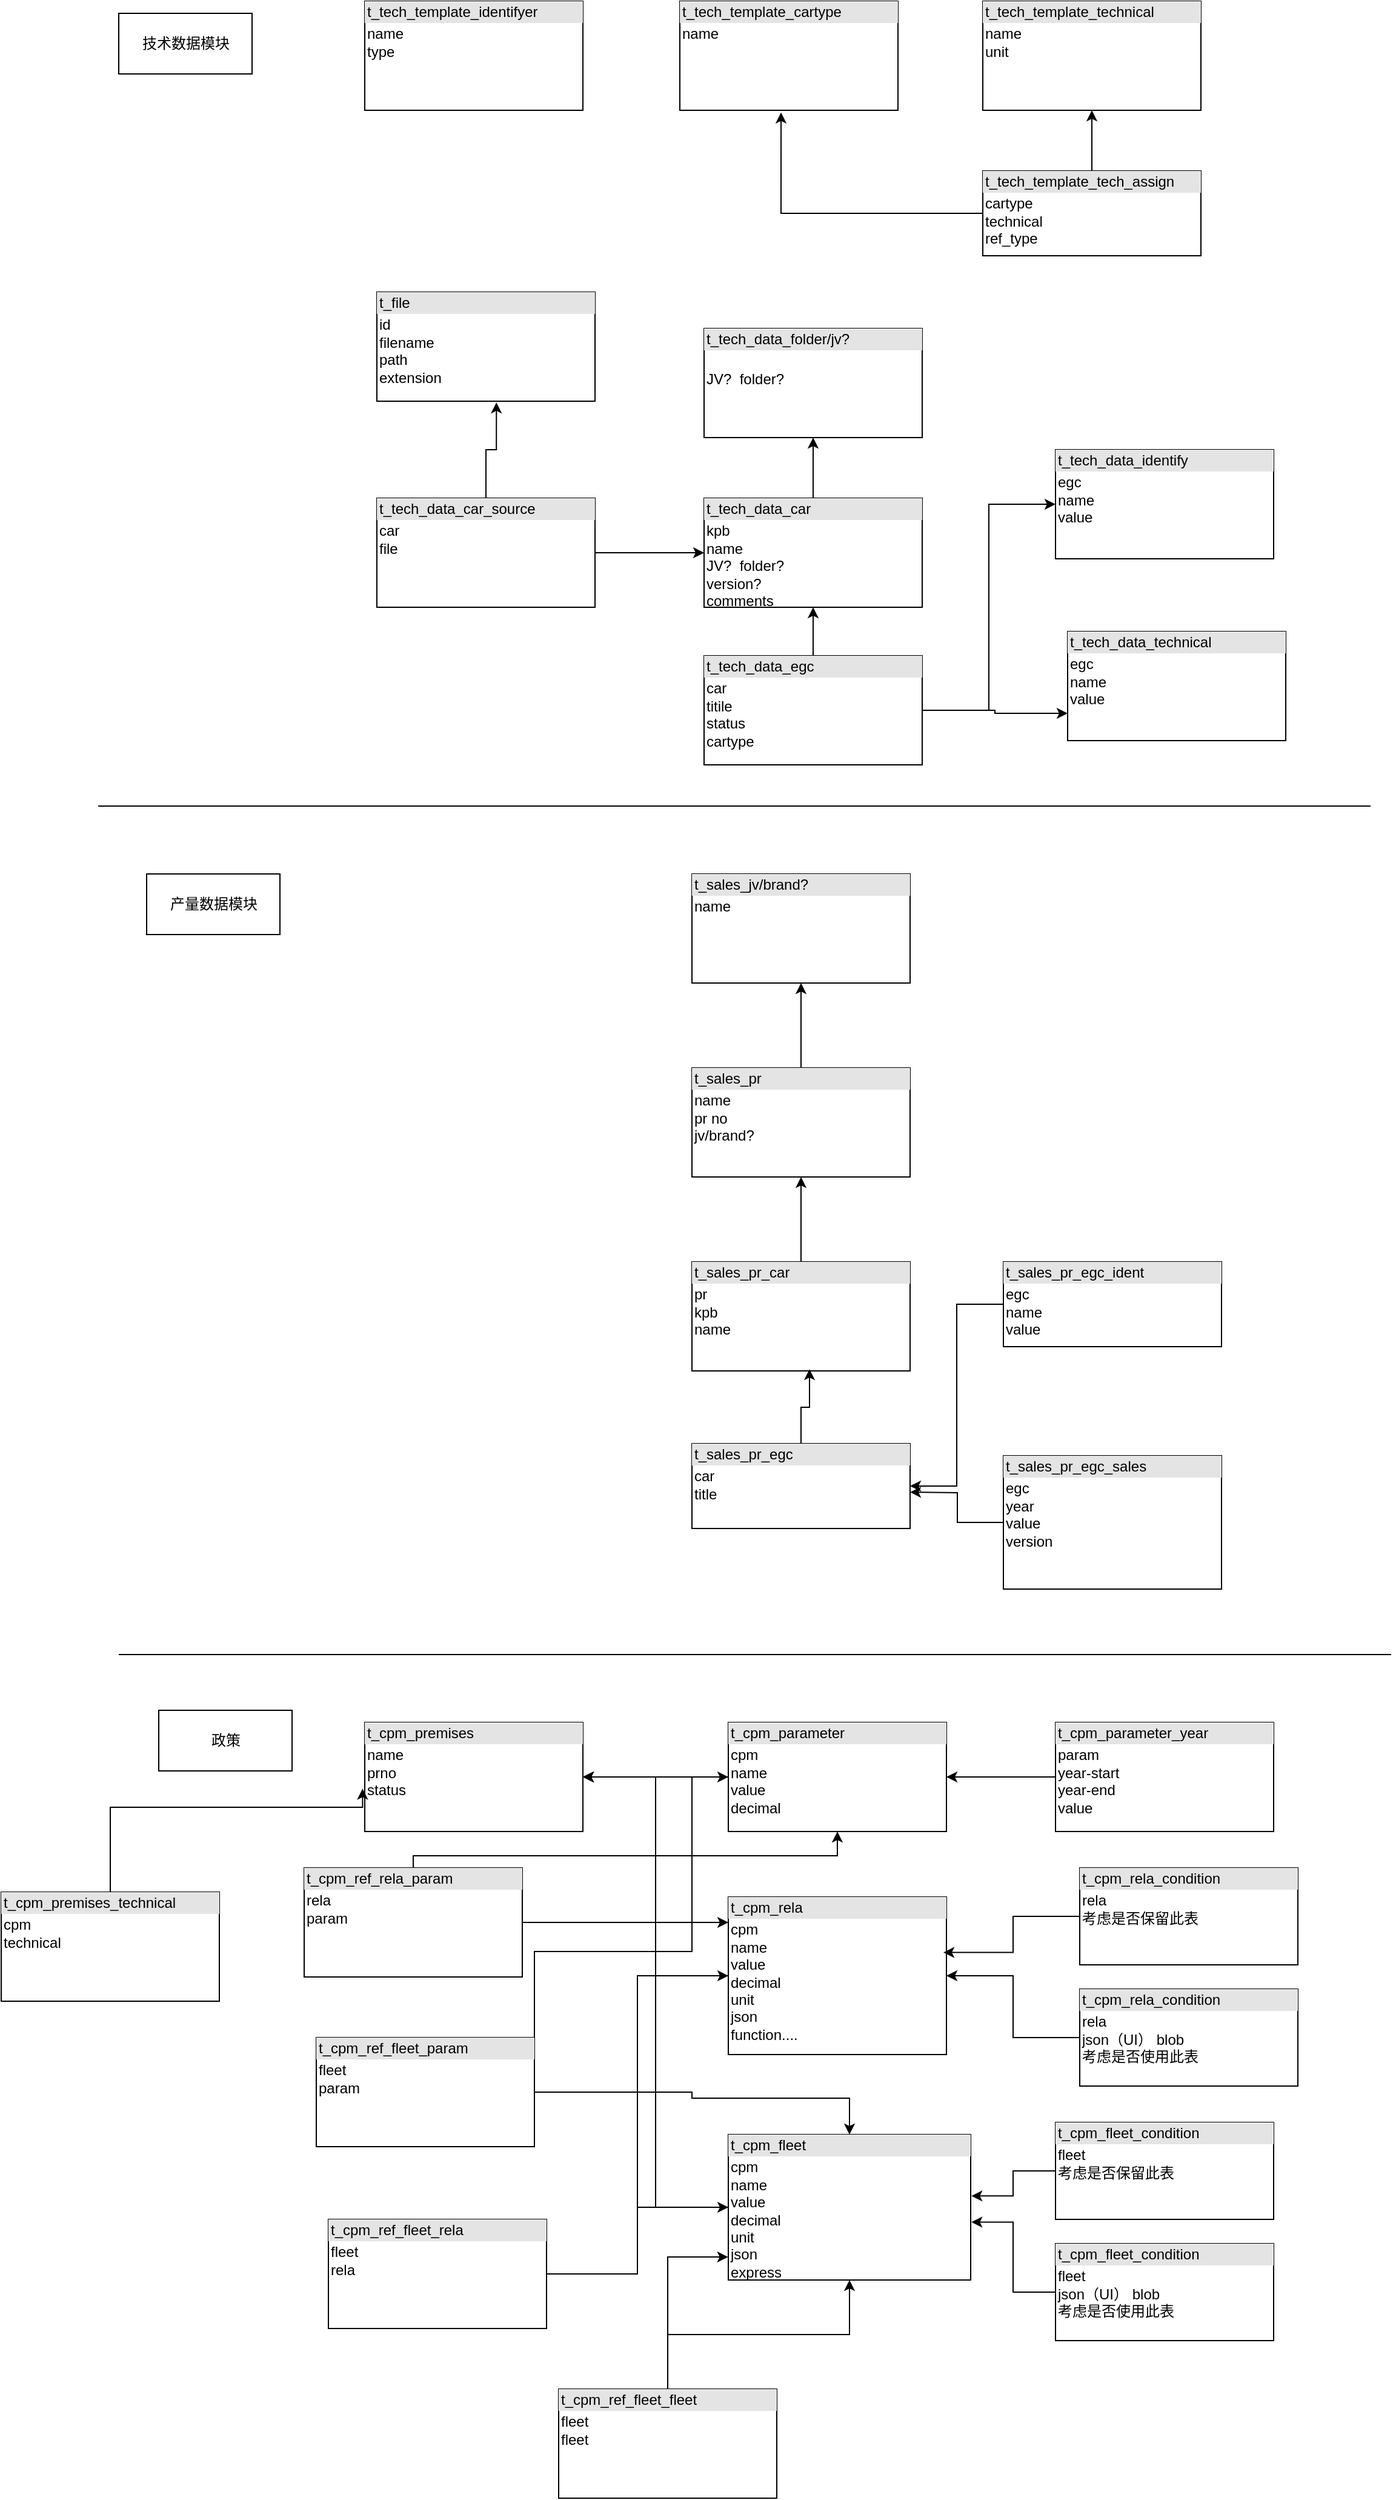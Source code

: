 <mxfile version="17.4.0" type="github"><diagram id="gKdOX9BXHwb5JUz8xRu_" name="Page-1"><mxGraphModel dx="1865" dy="617" grid="1" gridSize="10" guides="1" tooltips="1" connect="1" arrows="1" fold="1" page="1" pageScale="1" pageWidth="827" pageHeight="1169" math="0" shadow="0"><root><mxCell id="0"/><mxCell id="1" parent="0"/><mxCell id="AUBJ6H6WE6R_VnKt_WEj-1" value="&lt;div style=&quot;box-sizing: border-box ; width: 100% ; background: #e4e4e4 ; padding: 2px&quot;&gt;t_tech_template_identifyer&lt;/div&gt;&lt;table style=&quot;width: 100% ; font-size: 1em&quot; cellpadding=&quot;2&quot; cellspacing=&quot;0&quot;&gt;&lt;tbody&gt;&lt;tr&gt;&lt;td&gt;name&lt;br&gt;type&lt;/td&gt;&lt;td&gt;&lt;br&gt;&lt;/td&gt;&lt;/tr&gt;&lt;tr&gt;&lt;td&gt;&lt;br&gt;&lt;/td&gt;&lt;td&gt;&lt;br&gt;&lt;/td&gt;&lt;/tr&gt;&lt;/tbody&gt;&lt;/table&gt;" style="verticalAlign=top;align=left;overflow=fill;html=1;" vertex="1" parent="1"><mxGeometry x="-320" y="60" width="180" height="90" as="geometry"/></mxCell><mxCell id="AUBJ6H6WE6R_VnKt_WEj-2" value="&lt;div style=&quot;box-sizing: border-box ; width: 100% ; background: #e4e4e4 ; padding: 2px&quot;&gt;t_tech_template_cartype&lt;/div&gt;&lt;table style=&quot;width: 100% ; font-size: 1em&quot; cellpadding=&quot;2&quot; cellspacing=&quot;0&quot;&gt;&lt;tbody&gt;&lt;tr&gt;&lt;td&gt;name&lt;/td&gt;&lt;td&gt;&lt;br&gt;&lt;/td&gt;&lt;/tr&gt;&lt;/tbody&gt;&lt;/table&gt;" style="verticalAlign=top;align=left;overflow=fill;html=1;" vertex="1" parent="1"><mxGeometry x="-60" y="60" width="180" height="90" as="geometry"/></mxCell><mxCell id="AUBJ6H6WE6R_VnKt_WEj-3" value="&lt;div style=&quot;box-sizing: border-box ; width: 100% ; background: #e4e4e4 ; padding: 2px&quot;&gt;t_tech_template_technical&lt;/div&gt;&lt;table style=&quot;width: 100% ; font-size: 1em&quot; cellpadding=&quot;2&quot; cellspacing=&quot;0&quot;&gt;&lt;tbody&gt;&lt;tr&gt;&lt;td&gt;name&lt;br&gt;unit&lt;/td&gt;&lt;td&gt;&lt;br&gt;&lt;/td&gt;&lt;/tr&gt;&lt;/tbody&gt;&lt;/table&gt;" style="verticalAlign=top;align=left;overflow=fill;html=1;" vertex="1" parent="1"><mxGeometry x="190" y="60" width="180" height="90" as="geometry"/></mxCell><mxCell id="AUBJ6H6WE6R_VnKt_WEj-6" style="edgeStyle=orthogonalEdgeStyle;rounded=0;orthogonalLoop=1;jettySize=auto;html=1;entryX=0.464;entryY=1.02;entryDx=0;entryDy=0;entryPerimeter=0;" edge="1" parent="1" source="AUBJ6H6WE6R_VnKt_WEj-5" target="AUBJ6H6WE6R_VnKt_WEj-2"><mxGeometry relative="1" as="geometry"/></mxCell><mxCell id="AUBJ6H6WE6R_VnKt_WEj-7" style="edgeStyle=orthogonalEdgeStyle;rounded=0;orthogonalLoop=1;jettySize=auto;html=1;entryX=0.5;entryY=1;entryDx=0;entryDy=0;" edge="1" parent="1" source="AUBJ6H6WE6R_VnKt_WEj-5" target="AUBJ6H6WE6R_VnKt_WEj-3"><mxGeometry relative="1" as="geometry"/></mxCell><mxCell id="AUBJ6H6WE6R_VnKt_WEj-5" value="&lt;div style=&quot;box-sizing: border-box ; width: 100% ; background: #e4e4e4 ; padding: 2px&quot;&gt;t_tech_template_tech_assign&lt;/div&gt;&lt;table style=&quot;width: 100% ; font-size: 1em&quot; cellpadding=&quot;2&quot; cellspacing=&quot;0&quot;&gt;&lt;tbody&gt;&lt;tr&gt;&lt;td&gt;cartype&lt;br&gt;technical&lt;br&gt;ref_type&lt;br&gt;&lt;br&gt;&lt;/td&gt;&lt;td&gt;&lt;br&gt;&lt;/td&gt;&lt;/tr&gt;&lt;/tbody&gt;&lt;/table&gt;" style="verticalAlign=top;align=left;overflow=fill;html=1;" vertex="1" parent="1"><mxGeometry x="190" y="200" width="180" height="70" as="geometry"/></mxCell><mxCell id="AUBJ6H6WE6R_VnKt_WEj-10" style="edgeStyle=orthogonalEdgeStyle;rounded=0;orthogonalLoop=1;jettySize=auto;html=1;entryX=0.5;entryY=1;entryDx=0;entryDy=0;" edge="1" parent="1" source="AUBJ6H6WE6R_VnKt_WEj-8" target="AUBJ6H6WE6R_VnKt_WEj-9"><mxGeometry relative="1" as="geometry"/></mxCell><mxCell id="AUBJ6H6WE6R_VnKt_WEj-8" value="&lt;div style=&quot;box-sizing: border-box ; width: 100% ; background: #e4e4e4 ; padding: 2px&quot;&gt;t_tech_data_car&lt;/div&gt;&lt;table style=&quot;width: 100% ; font-size: 1em&quot; cellpadding=&quot;2&quot; cellspacing=&quot;0&quot;&gt;&lt;tbody&gt;&lt;tr&gt;&lt;td&gt;kpb&lt;br&gt;name&lt;br&gt;JV?&amp;nbsp; folder?&lt;br&gt;version?&lt;br&gt;comments&lt;/td&gt;&lt;td&gt;&lt;br&gt;&lt;/td&gt;&lt;/tr&gt;&lt;/tbody&gt;&lt;/table&gt;" style="verticalAlign=top;align=left;overflow=fill;html=1;" vertex="1" parent="1"><mxGeometry x="-40" y="470" width="180" height="90" as="geometry"/></mxCell><mxCell id="AUBJ6H6WE6R_VnKt_WEj-9" value="&lt;div style=&quot;box-sizing: border-box ; width: 100% ; background: #e4e4e4 ; padding: 2px&quot;&gt;t_tech_data_folder/jv?&lt;/div&gt;&lt;table style=&quot;width: 100% ; font-size: 1em&quot; cellpadding=&quot;2&quot; cellspacing=&quot;0&quot;&gt;&lt;tbody&gt;&lt;tr&gt;&lt;td&gt;&lt;br&gt;JV?&amp;nbsp; folder?&lt;/td&gt;&lt;td&gt;&lt;br&gt;&lt;/td&gt;&lt;/tr&gt;&lt;/tbody&gt;&lt;/table&gt;" style="verticalAlign=top;align=left;overflow=fill;html=1;" vertex="1" parent="1"><mxGeometry x="-40" y="330" width="180" height="90" as="geometry"/></mxCell><mxCell id="AUBJ6H6WE6R_VnKt_WEj-12" style="edgeStyle=orthogonalEdgeStyle;rounded=0;orthogonalLoop=1;jettySize=auto;html=1;entryX=0.5;entryY=1;entryDx=0;entryDy=0;" edge="1" parent="1" source="AUBJ6H6WE6R_VnKt_WEj-11" target="AUBJ6H6WE6R_VnKt_WEj-8"><mxGeometry relative="1" as="geometry"/></mxCell><mxCell id="AUBJ6H6WE6R_VnKt_WEj-14" style="edgeStyle=orthogonalEdgeStyle;rounded=0;orthogonalLoop=1;jettySize=auto;html=1;entryX=0;entryY=0.5;entryDx=0;entryDy=0;" edge="1" parent="1" source="AUBJ6H6WE6R_VnKt_WEj-11" target="AUBJ6H6WE6R_VnKt_WEj-13"><mxGeometry relative="1" as="geometry"/></mxCell><mxCell id="AUBJ6H6WE6R_VnKt_WEj-16" style="edgeStyle=orthogonalEdgeStyle;rounded=0;orthogonalLoop=1;jettySize=auto;html=1;entryX=0;entryY=0.75;entryDx=0;entryDy=0;" edge="1" parent="1" source="AUBJ6H6WE6R_VnKt_WEj-11" target="AUBJ6H6WE6R_VnKt_WEj-15"><mxGeometry relative="1" as="geometry"/></mxCell><mxCell id="AUBJ6H6WE6R_VnKt_WEj-11" value="&lt;div style=&quot;box-sizing: border-box ; width: 100% ; background: #e4e4e4 ; padding: 2px&quot;&gt;t_tech_data_egc&lt;/div&gt;&lt;table style=&quot;width: 100% ; font-size: 1em&quot; cellpadding=&quot;2&quot; cellspacing=&quot;0&quot;&gt;&lt;tbody&gt;&lt;tr&gt;&lt;td&gt;car&lt;br&gt;titile&lt;br&gt;status&lt;br&gt;cartype&lt;/td&gt;&lt;td&gt;&lt;br&gt;&lt;/td&gt;&lt;/tr&gt;&lt;/tbody&gt;&lt;/table&gt;" style="verticalAlign=top;align=left;overflow=fill;html=1;" vertex="1" parent="1"><mxGeometry x="-40" y="600" width="180" height="90" as="geometry"/></mxCell><mxCell id="AUBJ6H6WE6R_VnKt_WEj-13" value="&lt;div style=&quot;box-sizing: border-box ; width: 100% ; background: #e4e4e4 ; padding: 2px&quot;&gt;t_tech_data_identify&lt;/div&gt;&lt;table style=&quot;width: 100% ; font-size: 1em&quot; cellpadding=&quot;2&quot; cellspacing=&quot;0&quot;&gt;&lt;tbody&gt;&lt;tr&gt;&lt;td&gt;egc&lt;br&gt;name&lt;br&gt;value&lt;/td&gt;&lt;td&gt;&lt;br&gt;&lt;/td&gt;&lt;/tr&gt;&lt;/tbody&gt;&lt;/table&gt;" style="verticalAlign=top;align=left;overflow=fill;html=1;" vertex="1" parent="1"><mxGeometry x="250" y="430" width="180" height="90" as="geometry"/></mxCell><mxCell id="AUBJ6H6WE6R_VnKt_WEj-15" value="&lt;div style=&quot;box-sizing: border-box ; width: 100% ; background: #e4e4e4 ; padding: 2px&quot;&gt;t_tech_data_technical&lt;/div&gt;&lt;table style=&quot;width: 100% ; font-size: 1em&quot; cellpadding=&quot;2&quot; cellspacing=&quot;0&quot;&gt;&lt;tbody&gt;&lt;tr&gt;&lt;td&gt;egc&lt;br&gt;name&lt;br&gt;value&lt;/td&gt;&lt;td&gt;&lt;br&gt;&lt;/td&gt;&lt;/tr&gt;&lt;/tbody&gt;&lt;/table&gt;" style="verticalAlign=top;align=left;overflow=fill;html=1;" vertex="1" parent="1"><mxGeometry x="260" y="580" width="180" height="90" as="geometry"/></mxCell><mxCell id="AUBJ6H6WE6R_VnKt_WEj-17" value="&lt;div style=&quot;box-sizing: border-box ; width: 100% ; background: #e4e4e4 ; padding: 2px&quot;&gt;t_sales_jv/brand?&lt;/div&gt;&lt;table style=&quot;width: 100% ; font-size: 1em&quot; cellpadding=&quot;2&quot; cellspacing=&quot;0&quot;&gt;&lt;tbody&gt;&lt;tr&gt;&lt;td&gt;name&lt;/td&gt;&lt;td&gt;&lt;br&gt;&lt;/td&gt;&lt;/tr&gt;&lt;/tbody&gt;&lt;/table&gt;" style="verticalAlign=top;align=left;overflow=fill;html=1;" vertex="1" parent="1"><mxGeometry x="-50" y="780" width="180" height="90" as="geometry"/></mxCell><mxCell id="AUBJ6H6WE6R_VnKt_WEj-19" style="edgeStyle=orthogonalEdgeStyle;rounded=0;orthogonalLoop=1;jettySize=auto;html=1;entryX=0.5;entryY=1;entryDx=0;entryDy=0;" edge="1" parent="1" source="AUBJ6H6WE6R_VnKt_WEj-18" target="AUBJ6H6WE6R_VnKt_WEj-17"><mxGeometry relative="1" as="geometry"/></mxCell><mxCell id="AUBJ6H6WE6R_VnKt_WEj-18" value="&lt;div style=&quot;box-sizing: border-box ; width: 100% ; background: #e4e4e4 ; padding: 2px&quot;&gt;t_sales_pr&lt;/div&gt;&lt;table style=&quot;width: 100% ; font-size: 1em&quot; cellpadding=&quot;2&quot; cellspacing=&quot;0&quot;&gt;&lt;tbody&gt;&lt;tr&gt;&lt;td&gt;name&lt;br&gt;pr no&lt;br&gt;jv/brand?&lt;/td&gt;&lt;td&gt;&lt;br&gt;&lt;/td&gt;&lt;/tr&gt;&lt;/tbody&gt;&lt;/table&gt;" style="verticalAlign=top;align=left;overflow=fill;html=1;" vertex="1" parent="1"><mxGeometry x="-50" y="940" width="180" height="90" as="geometry"/></mxCell><mxCell id="AUBJ6H6WE6R_VnKt_WEj-21" style="edgeStyle=orthogonalEdgeStyle;rounded=0;orthogonalLoop=1;jettySize=auto;html=1;entryX=0.5;entryY=1;entryDx=0;entryDy=0;" edge="1" parent="1" source="AUBJ6H6WE6R_VnKt_WEj-20" target="AUBJ6H6WE6R_VnKt_WEj-18"><mxGeometry relative="1" as="geometry"/></mxCell><mxCell id="AUBJ6H6WE6R_VnKt_WEj-20" value="&lt;div style=&quot;box-sizing: border-box ; width: 100% ; background: #e4e4e4 ; padding: 2px&quot;&gt;t_sales_pr_car&lt;/div&gt;&lt;table style=&quot;width: 100% ; font-size: 1em&quot; cellpadding=&quot;2&quot; cellspacing=&quot;0&quot;&gt;&lt;tbody&gt;&lt;tr&gt;&lt;td&gt;pr&lt;br&gt;kpb&lt;br&gt;name&lt;br&gt;&lt;br&gt;&lt;/td&gt;&lt;td&gt;&lt;br&gt;&lt;/td&gt;&lt;/tr&gt;&lt;/tbody&gt;&lt;/table&gt;" style="verticalAlign=top;align=left;overflow=fill;html=1;" vertex="1" parent="1"><mxGeometry x="-50" y="1100" width="180" height="90" as="geometry"/></mxCell><mxCell id="AUBJ6H6WE6R_VnKt_WEj-23" style="edgeStyle=orthogonalEdgeStyle;rounded=0;orthogonalLoop=1;jettySize=auto;html=1;entryX=0.539;entryY=0.984;entryDx=0;entryDy=0;entryPerimeter=0;" edge="1" parent="1" source="AUBJ6H6WE6R_VnKt_WEj-22" target="AUBJ6H6WE6R_VnKt_WEj-20"><mxGeometry relative="1" as="geometry"/></mxCell><mxCell id="AUBJ6H6WE6R_VnKt_WEj-22" value="&lt;div style=&quot;box-sizing: border-box ; width: 100% ; background: #e4e4e4 ; padding: 2px&quot;&gt;t_sales_pr_egc&lt;/div&gt;&lt;table style=&quot;width: 100% ; font-size: 1em&quot; cellpadding=&quot;2&quot; cellspacing=&quot;0&quot;&gt;&lt;tbody&gt;&lt;tr&gt;&lt;td&gt;car&lt;br&gt;title&lt;br&gt;&lt;br&gt;&lt;/td&gt;&lt;td&gt;&lt;br&gt;&lt;/td&gt;&lt;/tr&gt;&lt;/tbody&gt;&lt;/table&gt;" style="verticalAlign=top;align=left;overflow=fill;html=1;" vertex="1" parent="1"><mxGeometry x="-50" y="1250" width="180" height="70" as="geometry"/></mxCell><mxCell id="AUBJ6H6WE6R_VnKt_WEj-25" style="edgeStyle=orthogonalEdgeStyle;rounded=0;orthogonalLoop=1;jettySize=auto;html=1;entryX=1;entryY=0.5;entryDx=0;entryDy=0;" edge="1" parent="1" source="AUBJ6H6WE6R_VnKt_WEj-24" target="AUBJ6H6WE6R_VnKt_WEj-22"><mxGeometry relative="1" as="geometry"/></mxCell><mxCell id="AUBJ6H6WE6R_VnKt_WEj-24" value="&lt;div style=&quot;box-sizing: border-box ; width: 100% ; background: #e4e4e4 ; padding: 2px&quot;&gt;t_sales_pr_egc_ident&lt;/div&gt;&lt;table style=&quot;width: 100% ; font-size: 1em&quot; cellpadding=&quot;2&quot; cellspacing=&quot;0&quot;&gt;&lt;tbody&gt;&lt;tr&gt;&lt;td&gt;egc&lt;br&gt;name&lt;br&gt;value&lt;br&gt;&lt;br&gt;&lt;/td&gt;&lt;td&gt;&lt;br&gt;&lt;/td&gt;&lt;/tr&gt;&lt;/tbody&gt;&lt;/table&gt;" style="verticalAlign=top;align=left;overflow=fill;html=1;" vertex="1" parent="1"><mxGeometry x="207" y="1100" width="180" height="70" as="geometry"/></mxCell><mxCell id="AUBJ6H6WE6R_VnKt_WEj-27" style="edgeStyle=orthogonalEdgeStyle;rounded=0;orthogonalLoop=1;jettySize=auto;html=1;" edge="1" parent="1" source="AUBJ6H6WE6R_VnKt_WEj-26"><mxGeometry relative="1" as="geometry"><mxPoint x="130" y="1290" as="targetPoint"/></mxGeometry></mxCell><mxCell id="AUBJ6H6WE6R_VnKt_WEj-26" value="&lt;div style=&quot;box-sizing: border-box ; width: 100% ; background: #e4e4e4 ; padding: 2px&quot;&gt;t_sales_pr_egc_sales&lt;/div&gt;&lt;table style=&quot;width: 100% ; font-size: 1em&quot; cellpadding=&quot;2&quot; cellspacing=&quot;0&quot;&gt;&lt;tbody&gt;&lt;tr&gt;&lt;td&gt;egc&lt;br&gt;year&lt;br&gt;value&lt;br&gt;version&lt;br&gt;&lt;br&gt;&lt;/td&gt;&lt;td&gt;&lt;br&gt;&lt;/td&gt;&lt;/tr&gt;&lt;/tbody&gt;&lt;/table&gt;" style="verticalAlign=top;align=left;overflow=fill;html=1;" vertex="1" parent="1"><mxGeometry x="207" y="1260" width="180" height="110" as="geometry"/></mxCell><mxCell id="AUBJ6H6WE6R_VnKt_WEj-30" style="edgeStyle=orthogonalEdgeStyle;rounded=0;orthogonalLoop=1;jettySize=auto;html=1;entryX=0;entryY=0.5;entryDx=0;entryDy=0;" edge="1" parent="1" source="AUBJ6H6WE6R_VnKt_WEj-28" target="AUBJ6H6WE6R_VnKt_WEj-8"><mxGeometry relative="1" as="geometry"/></mxCell><mxCell id="AUBJ6H6WE6R_VnKt_WEj-31" style="edgeStyle=orthogonalEdgeStyle;rounded=0;orthogonalLoop=1;jettySize=auto;html=1;entryX=0.548;entryY=1.011;entryDx=0;entryDy=0;entryPerimeter=0;" edge="1" parent="1" source="AUBJ6H6WE6R_VnKt_WEj-28" target="AUBJ6H6WE6R_VnKt_WEj-29"><mxGeometry relative="1" as="geometry"/></mxCell><mxCell id="AUBJ6H6WE6R_VnKt_WEj-28" value="&lt;div style=&quot;box-sizing: border-box ; width: 100% ; background: #e4e4e4 ; padding: 2px&quot;&gt;t_tech_data_car_source&lt;/div&gt;&lt;table style=&quot;width: 100% ; font-size: 1em&quot; cellpadding=&quot;2&quot; cellspacing=&quot;0&quot;&gt;&lt;tbody&gt;&lt;tr&gt;&lt;td&gt;car&lt;br&gt;file&lt;/td&gt;&lt;td&gt;&lt;br&gt;&lt;/td&gt;&lt;/tr&gt;&lt;/tbody&gt;&lt;/table&gt;" style="verticalAlign=top;align=left;overflow=fill;html=1;" vertex="1" parent="1"><mxGeometry x="-310" y="470" width="180" height="90" as="geometry"/></mxCell><mxCell id="AUBJ6H6WE6R_VnKt_WEj-29" value="&lt;div style=&quot;box-sizing: border-box ; width: 100% ; background: #e4e4e4 ; padding: 2px&quot;&gt;t_file&lt;/div&gt;&lt;table style=&quot;width: 100% ; font-size: 1em&quot; cellpadding=&quot;2&quot; cellspacing=&quot;0&quot;&gt;&lt;tbody&gt;&lt;tr&gt;&lt;td&gt;id&lt;br&gt;filename&lt;br&gt;path&lt;br&gt;extension&lt;/td&gt;&lt;td&gt;&lt;br&gt;&lt;/td&gt;&lt;/tr&gt;&lt;/tbody&gt;&lt;/table&gt;" style="verticalAlign=top;align=left;overflow=fill;html=1;" vertex="1" parent="1"><mxGeometry x="-310" y="300" width="180" height="90" as="geometry"/></mxCell><mxCell id="AUBJ6H6WE6R_VnKt_WEj-32" value="技术数据模块" style="html=1;" vertex="1" parent="1"><mxGeometry x="-523" y="70" width="110" height="50" as="geometry"/></mxCell><mxCell id="AUBJ6H6WE6R_VnKt_WEj-33" value="产量数据模块" style="html=1;" vertex="1" parent="1"><mxGeometry x="-500" y="780" width="110" height="50" as="geometry"/></mxCell><mxCell id="AUBJ6H6WE6R_VnKt_WEj-34" value="" style="line;strokeWidth=1;fillColor=none;align=left;verticalAlign=middle;spacingTop=-1;spacingLeft=3;spacingRight=3;rotatable=0;labelPosition=right;points=[];portConstraint=eastwest;" vertex="1" parent="1"><mxGeometry x="-540" y="720" width="1050" height="8" as="geometry"/></mxCell><mxCell id="AUBJ6H6WE6R_VnKt_WEj-35" value="" style="line;strokeWidth=1;fillColor=none;align=left;verticalAlign=middle;spacingTop=-1;spacingLeft=3;spacingRight=3;rotatable=0;labelPosition=right;points=[];portConstraint=eastwest;" vertex="1" parent="1"><mxGeometry x="-523" y="1420" width="1050" height="8" as="geometry"/></mxCell><mxCell id="AUBJ6H6WE6R_VnKt_WEj-36" value="政策" style="html=1;" vertex="1" parent="1"><mxGeometry x="-490" y="1470" width="110" height="50" as="geometry"/></mxCell><mxCell id="AUBJ6H6WE6R_VnKt_WEj-39" value="&lt;div style=&quot;box-sizing: border-box ; width: 100% ; background: #e4e4e4 ; padding: 2px&quot;&gt;t_cpm_premises&lt;/div&gt;&lt;table style=&quot;width: 100% ; font-size: 1em&quot; cellpadding=&quot;2&quot; cellspacing=&quot;0&quot;&gt;&lt;tbody&gt;&lt;tr&gt;&lt;td&gt;name&lt;br&gt;prno&lt;br&gt;status&lt;/td&gt;&lt;td&gt;&lt;br&gt;&lt;/td&gt;&lt;/tr&gt;&lt;/tbody&gt;&lt;/table&gt;" style="verticalAlign=top;align=left;overflow=fill;html=1;" vertex="1" parent="1"><mxGeometry x="-320" y="1480" width="180" height="90" as="geometry"/></mxCell><mxCell id="AUBJ6H6WE6R_VnKt_WEj-41" style="edgeStyle=orthogonalEdgeStyle;rounded=0;orthogonalLoop=1;jettySize=auto;html=1;" edge="1" parent="1" source="AUBJ6H6WE6R_VnKt_WEj-40" target="AUBJ6H6WE6R_VnKt_WEj-39"><mxGeometry relative="1" as="geometry"/></mxCell><mxCell id="AUBJ6H6WE6R_VnKt_WEj-40" value="&lt;div style=&quot;box-sizing: border-box ; width: 100% ; background: #e4e4e4 ; padding: 2px&quot;&gt;t_cpm_parameter&lt;/div&gt;&lt;table style=&quot;width: 100% ; font-size: 1em&quot; cellpadding=&quot;2&quot; cellspacing=&quot;0&quot;&gt;&lt;tbody&gt;&lt;tr&gt;&lt;td&gt;cpm&lt;br&gt;name&lt;br&gt;value&lt;br&gt;decimal&lt;/td&gt;&lt;td&gt;&lt;br&gt;&lt;/td&gt;&lt;/tr&gt;&lt;/tbody&gt;&lt;/table&gt;" style="verticalAlign=top;align=left;overflow=fill;html=1;" vertex="1" parent="1"><mxGeometry x="-20" y="1480" width="180" height="90" as="geometry"/></mxCell><mxCell id="AUBJ6H6WE6R_VnKt_WEj-43" style="edgeStyle=orthogonalEdgeStyle;rounded=0;orthogonalLoop=1;jettySize=auto;html=1;entryX=1;entryY=0.5;entryDx=0;entryDy=0;" edge="1" parent="1" source="AUBJ6H6WE6R_VnKt_WEj-42" target="AUBJ6H6WE6R_VnKt_WEj-40"><mxGeometry relative="1" as="geometry"/></mxCell><mxCell id="AUBJ6H6WE6R_VnKt_WEj-42" value="&lt;div style=&quot;box-sizing: border-box ; width: 100% ; background: #e4e4e4 ; padding: 2px&quot;&gt;t_cpm_parameter_year&lt;/div&gt;&lt;table style=&quot;width: 100% ; font-size: 1em&quot; cellpadding=&quot;2&quot; cellspacing=&quot;0&quot;&gt;&lt;tbody&gt;&lt;tr&gt;&lt;td&gt;param&lt;br&gt;year-start&lt;br&gt;year-end&lt;br&gt;value&lt;/td&gt;&lt;td&gt;&lt;br&gt;&lt;/td&gt;&lt;/tr&gt;&lt;/tbody&gt;&lt;/table&gt;" style="verticalAlign=top;align=left;overflow=fill;html=1;" vertex="1" parent="1"><mxGeometry x="250" y="1480" width="180" height="90" as="geometry"/></mxCell><mxCell id="AUBJ6H6WE6R_VnKt_WEj-45" style="edgeStyle=orthogonalEdgeStyle;rounded=0;orthogonalLoop=1;jettySize=auto;html=1;entryX=1;entryY=0.5;entryDx=0;entryDy=0;" edge="1" parent="1" source="AUBJ6H6WE6R_VnKt_WEj-44" target="AUBJ6H6WE6R_VnKt_WEj-39"><mxGeometry relative="1" as="geometry"/></mxCell><mxCell id="AUBJ6H6WE6R_VnKt_WEj-44" value="&lt;div style=&quot;box-sizing: border-box ; width: 100% ; background: #e4e4e4 ; padding: 2px&quot;&gt;t_cpm_rela&lt;/div&gt;&lt;table style=&quot;width: 100% ; font-size: 1em&quot; cellpadding=&quot;2&quot; cellspacing=&quot;0&quot;&gt;&lt;tbody&gt;&lt;tr&gt;&lt;td&gt;cpm&lt;br&gt;name&lt;br&gt;value&lt;br&gt;decimal&lt;br&gt;unit&lt;br&gt;json&lt;br&gt;function....&lt;/td&gt;&lt;td&gt;&lt;br&gt;&lt;/td&gt;&lt;/tr&gt;&lt;/tbody&gt;&lt;/table&gt;" style="verticalAlign=top;align=left;overflow=fill;html=1;" vertex="1" parent="1"><mxGeometry x="-20" y="1624" width="180" height="130" as="geometry"/></mxCell><mxCell id="AUBJ6H6WE6R_VnKt_WEj-47" style="edgeStyle=orthogonalEdgeStyle;rounded=0;orthogonalLoop=1;jettySize=auto;html=1;entryX=1;entryY=0.5;entryDx=0;entryDy=0;" edge="1" parent="1" source="AUBJ6H6WE6R_VnKt_WEj-46" target="AUBJ6H6WE6R_VnKt_WEj-39"><mxGeometry relative="1" as="geometry"/></mxCell><mxCell id="AUBJ6H6WE6R_VnKt_WEj-46" value="&lt;div style=&quot;box-sizing: border-box ; width: 100% ; background: #e4e4e4 ; padding: 2px&quot;&gt;t_cpm_fleet&lt;/div&gt;&lt;table style=&quot;width: 100% ; font-size: 1em&quot; cellpadding=&quot;2&quot; cellspacing=&quot;0&quot;&gt;&lt;tbody&gt;&lt;tr&gt;&lt;td&gt;cpm&lt;br&gt;name&lt;br&gt;value&lt;br&gt;decimal&lt;br&gt;unit&lt;br&gt;json&lt;br&gt;express&lt;/td&gt;&lt;td&gt;&lt;br&gt;&lt;/td&gt;&lt;/tr&gt;&lt;/tbody&gt;&lt;/table&gt;" style="verticalAlign=top;align=left;overflow=fill;html=1;" vertex="1" parent="1"><mxGeometry x="-20" y="1820" width="200" height="120" as="geometry"/></mxCell><mxCell id="AUBJ6H6WE6R_VnKt_WEj-49" style="edgeStyle=orthogonalEdgeStyle;rounded=0;orthogonalLoop=1;jettySize=auto;html=1;entryX=0;entryY=0.5;entryDx=0;entryDy=0;" edge="1" parent="1" source="AUBJ6H6WE6R_VnKt_WEj-48" target="AUBJ6H6WE6R_VnKt_WEj-44"><mxGeometry relative="1" as="geometry"/></mxCell><mxCell id="AUBJ6H6WE6R_VnKt_WEj-50" style="edgeStyle=orthogonalEdgeStyle;rounded=0;orthogonalLoop=1;jettySize=auto;html=1;" edge="1" parent="1" source="AUBJ6H6WE6R_VnKt_WEj-48" target="AUBJ6H6WE6R_VnKt_WEj-46"><mxGeometry relative="1" as="geometry"/></mxCell><mxCell id="AUBJ6H6WE6R_VnKt_WEj-48" value="&lt;div style=&quot;box-sizing: border-box ; width: 100% ; background: #e4e4e4 ; padding: 2px&quot;&gt;t_cpm_ref_fleet_rela&lt;/div&gt;&lt;table style=&quot;width: 100% ; font-size: 1em&quot; cellpadding=&quot;2&quot; cellspacing=&quot;0&quot;&gt;&lt;tbody&gt;&lt;tr&gt;&lt;td&gt;fleet&lt;br&gt;rela&lt;/td&gt;&lt;td&gt;&lt;br&gt;&lt;/td&gt;&lt;/tr&gt;&lt;/tbody&gt;&lt;/table&gt;" style="verticalAlign=top;align=left;overflow=fill;html=1;" vertex="1" parent="1"><mxGeometry x="-350" y="1890" width="180" height="90" as="geometry"/></mxCell><mxCell id="AUBJ6H6WE6R_VnKt_WEj-52" style="edgeStyle=orthogonalEdgeStyle;rounded=0;orthogonalLoop=1;jettySize=auto;html=1;" edge="1" parent="1" source="AUBJ6H6WE6R_VnKt_WEj-51" target="AUBJ6H6WE6R_VnKt_WEj-46"><mxGeometry relative="1" as="geometry"/></mxCell><mxCell id="AUBJ6H6WE6R_VnKt_WEj-53" style="edgeStyle=orthogonalEdgeStyle;rounded=0;orthogonalLoop=1;jettySize=auto;html=1;entryX=-0.001;entryY=0.842;entryDx=0;entryDy=0;entryPerimeter=0;" edge="1" parent="1" source="AUBJ6H6WE6R_VnKt_WEj-51" target="AUBJ6H6WE6R_VnKt_WEj-46"><mxGeometry relative="1" as="geometry"/></mxCell><mxCell id="AUBJ6H6WE6R_VnKt_WEj-51" value="&lt;div style=&quot;box-sizing: border-box ; width: 100% ; background: #e4e4e4 ; padding: 2px&quot;&gt;t_cpm_ref_fleet_fleet&lt;/div&gt;&lt;table style=&quot;width: 100% ; font-size: 1em&quot; cellpadding=&quot;2&quot; cellspacing=&quot;0&quot;&gt;&lt;tbody&gt;&lt;tr&gt;&lt;td&gt;fleet&lt;br&gt;fleet&lt;/td&gt;&lt;td&gt;&lt;br&gt;&lt;/td&gt;&lt;/tr&gt;&lt;/tbody&gt;&lt;/table&gt;" style="verticalAlign=top;align=left;overflow=fill;html=1;" vertex="1" parent="1"><mxGeometry x="-160" y="2030" width="180" height="90" as="geometry"/></mxCell><mxCell id="AUBJ6H6WE6R_VnKt_WEj-55" style="edgeStyle=orthogonalEdgeStyle;rounded=0;orthogonalLoop=1;jettySize=auto;html=1;" edge="1" parent="1" source="AUBJ6H6WE6R_VnKt_WEj-54" target="AUBJ6H6WE6R_VnKt_WEj-40"><mxGeometry relative="1" as="geometry"><Array as="points"><mxPoint x="-180" y="1669"/><mxPoint x="-50" y="1669"/><mxPoint x="-50" y="1525"/></Array></mxGeometry></mxCell><mxCell id="AUBJ6H6WE6R_VnKt_WEj-56" style="edgeStyle=orthogonalEdgeStyle;rounded=0;orthogonalLoop=1;jettySize=auto;html=1;" edge="1" parent="1" source="AUBJ6H6WE6R_VnKt_WEj-54" target="AUBJ6H6WE6R_VnKt_WEj-46"><mxGeometry relative="1" as="geometry"><mxPoint x="10" y="1790" as="targetPoint"/><Array as="points"><mxPoint x="-50" y="1785"/><mxPoint x="-50" y="1790"/><mxPoint x="80" y="1790"/></Array></mxGeometry></mxCell><mxCell id="AUBJ6H6WE6R_VnKt_WEj-54" value="&lt;div style=&quot;box-sizing: border-box ; width: 100% ; background: #e4e4e4 ; padding: 2px&quot;&gt;t_cpm_ref_fleet_param&lt;/div&gt;&lt;table style=&quot;width: 100% ; font-size: 1em&quot; cellpadding=&quot;2&quot; cellspacing=&quot;0&quot;&gt;&lt;tbody&gt;&lt;tr&gt;&lt;td&gt;fleet&lt;br&gt;param&lt;/td&gt;&lt;td&gt;&lt;br&gt;&lt;/td&gt;&lt;/tr&gt;&lt;/tbody&gt;&lt;/table&gt;" style="verticalAlign=top;align=left;overflow=fill;html=1;" vertex="1" parent="1"><mxGeometry x="-360" y="1740" width="180" height="90" as="geometry"/></mxCell><mxCell id="AUBJ6H6WE6R_VnKt_WEj-58" style="edgeStyle=orthogonalEdgeStyle;rounded=0;orthogonalLoop=1;jettySize=auto;html=1;" edge="1" parent="1" source="AUBJ6H6WE6R_VnKt_WEj-57" target="AUBJ6H6WE6R_VnKt_WEj-40"><mxGeometry relative="1" as="geometry"><Array as="points"><mxPoint x="-280" y="1590"/><mxPoint x="70" y="1590"/></Array></mxGeometry></mxCell><mxCell id="AUBJ6H6WE6R_VnKt_WEj-59" style="edgeStyle=orthogonalEdgeStyle;rounded=0;orthogonalLoop=1;jettySize=auto;html=1;" edge="1" parent="1" source="AUBJ6H6WE6R_VnKt_WEj-57" target="AUBJ6H6WE6R_VnKt_WEj-44"><mxGeometry relative="1" as="geometry"><Array as="points"><mxPoint x="-40" y="1645"/><mxPoint x="-40" y="1645"/></Array></mxGeometry></mxCell><mxCell id="AUBJ6H6WE6R_VnKt_WEj-57" value="&lt;div style=&quot;box-sizing: border-box ; width: 100% ; background: #e4e4e4 ; padding: 2px&quot;&gt;t_cpm_ref_rela_param&lt;/div&gt;&lt;table style=&quot;width: 100% ; font-size: 1em&quot; cellpadding=&quot;2&quot; cellspacing=&quot;0&quot;&gt;&lt;tbody&gt;&lt;tr&gt;&lt;td&gt;rela&lt;br&gt;param&lt;/td&gt;&lt;td&gt;&lt;br&gt;&lt;/td&gt;&lt;/tr&gt;&lt;/tbody&gt;&lt;/table&gt;" style="verticalAlign=top;align=left;overflow=fill;html=1;" vertex="1" parent="1"><mxGeometry x="-370" y="1600" width="180" height="90" as="geometry"/></mxCell><mxCell id="AUBJ6H6WE6R_VnKt_WEj-61" style="edgeStyle=orthogonalEdgeStyle;rounded=0;orthogonalLoop=1;jettySize=auto;html=1;entryX=0.986;entryY=0.352;entryDx=0;entryDy=0;entryPerimeter=0;" edge="1" parent="1" source="AUBJ6H6WE6R_VnKt_WEj-60" target="AUBJ6H6WE6R_VnKt_WEj-44"><mxGeometry relative="1" as="geometry"/></mxCell><mxCell id="AUBJ6H6WE6R_VnKt_WEj-60" value="&lt;div style=&quot;box-sizing: border-box ; width: 100% ; background: #e4e4e4 ; padding: 2px&quot;&gt;t_cpm_rela_condition&lt;/div&gt;&lt;table style=&quot;width: 100% ; font-size: 1em&quot; cellpadding=&quot;2&quot; cellspacing=&quot;0&quot;&gt;&lt;tbody&gt;&lt;tr&gt;&lt;td&gt;rela&lt;br&gt;考虑是否保留此表&lt;/td&gt;&lt;td&gt;&lt;br&gt;&lt;/td&gt;&lt;/tr&gt;&lt;/tbody&gt;&lt;/table&gt;" style="verticalAlign=top;align=left;overflow=fill;html=1;" vertex="1" parent="1"><mxGeometry x="270" y="1600" width="180" height="80" as="geometry"/></mxCell><mxCell id="AUBJ6H6WE6R_VnKt_WEj-63" style="edgeStyle=orthogonalEdgeStyle;rounded=0;orthogonalLoop=1;jettySize=auto;html=1;" edge="1" parent="1" source="AUBJ6H6WE6R_VnKt_WEj-62" target="AUBJ6H6WE6R_VnKt_WEj-44"><mxGeometry relative="1" as="geometry"/></mxCell><mxCell id="AUBJ6H6WE6R_VnKt_WEj-62" value="&lt;div style=&quot;box-sizing: border-box ; width: 100% ; background: #e4e4e4 ; padding: 2px&quot;&gt;t_cpm_rela_condition&lt;/div&gt;&lt;table style=&quot;width: 100% ; font-size: 1em&quot; cellpadding=&quot;2&quot; cellspacing=&quot;0&quot;&gt;&lt;tbody&gt;&lt;tr&gt;&lt;td&gt;rela&lt;br&gt;json（UI） blob&lt;br&gt;考虑是否使用此表&lt;/td&gt;&lt;td&gt;&lt;br&gt;&lt;/td&gt;&lt;/tr&gt;&lt;/tbody&gt;&lt;/table&gt;" style="verticalAlign=top;align=left;overflow=fill;html=1;" vertex="1" parent="1"><mxGeometry x="270" y="1700" width="180" height="80" as="geometry"/></mxCell><mxCell id="AUBJ6H6WE6R_VnKt_WEj-67" style="edgeStyle=orthogonalEdgeStyle;rounded=0;orthogonalLoop=1;jettySize=auto;html=1;entryX=1.003;entryY=0.422;entryDx=0;entryDy=0;entryPerimeter=0;" edge="1" parent="1" source="AUBJ6H6WE6R_VnKt_WEj-64" target="AUBJ6H6WE6R_VnKt_WEj-46"><mxGeometry relative="1" as="geometry"/></mxCell><mxCell id="AUBJ6H6WE6R_VnKt_WEj-64" value="&lt;div style=&quot;box-sizing: border-box ; width: 100% ; background: #e4e4e4 ; padding: 2px&quot;&gt;t_cpm_fleet_condition&lt;/div&gt;&lt;table style=&quot;width: 100% ; font-size: 1em&quot; cellpadding=&quot;2&quot; cellspacing=&quot;0&quot;&gt;&lt;tbody&gt;&lt;tr&gt;&lt;td&gt;fleet&lt;br&gt;考虑是否保留此表&lt;/td&gt;&lt;td&gt;&lt;br&gt;&lt;/td&gt;&lt;/tr&gt;&lt;/tbody&gt;&lt;/table&gt;" style="verticalAlign=top;align=left;overflow=fill;html=1;" vertex="1" parent="1"><mxGeometry x="250" y="1810" width="180" height="80" as="geometry"/></mxCell><mxCell id="AUBJ6H6WE6R_VnKt_WEj-66" style="edgeStyle=orthogonalEdgeStyle;rounded=0;orthogonalLoop=1;jettySize=auto;html=1;entryX=1.003;entryY=0.602;entryDx=0;entryDy=0;entryPerimeter=0;" edge="1" parent="1" source="AUBJ6H6WE6R_VnKt_WEj-65" target="AUBJ6H6WE6R_VnKt_WEj-46"><mxGeometry relative="1" as="geometry"><mxPoint x="190" y="1900" as="targetPoint"/></mxGeometry></mxCell><mxCell id="AUBJ6H6WE6R_VnKt_WEj-65" value="&lt;div style=&quot;box-sizing: border-box ; width: 100% ; background: #e4e4e4 ; padding: 2px&quot;&gt;t_cpm_fleet_condition&lt;/div&gt;&lt;table style=&quot;width: 100% ; font-size: 1em&quot; cellpadding=&quot;2&quot; cellspacing=&quot;0&quot;&gt;&lt;tbody&gt;&lt;tr&gt;&lt;td&gt;fleet&lt;br&gt;json（UI） blob&lt;br&gt;考虑是否使用此表&lt;/td&gt;&lt;td&gt;&lt;br&gt;&lt;/td&gt;&lt;/tr&gt;&lt;/tbody&gt;&lt;/table&gt;" style="verticalAlign=top;align=left;overflow=fill;html=1;" vertex="1" parent="1"><mxGeometry x="250" y="1910" width="180" height="80" as="geometry"/></mxCell><mxCell id="AUBJ6H6WE6R_VnKt_WEj-69" style="edgeStyle=orthogonalEdgeStyle;rounded=0;orthogonalLoop=1;jettySize=auto;html=1;entryX=-0.01;entryY=0.607;entryDx=0;entryDy=0;entryPerimeter=0;" edge="1" parent="1" source="AUBJ6H6WE6R_VnKt_WEj-68" target="AUBJ6H6WE6R_VnKt_WEj-39"><mxGeometry relative="1" as="geometry"><Array as="points"><mxPoint x="-530" y="1550"/><mxPoint x="-322" y="1550"/></Array></mxGeometry></mxCell><mxCell id="AUBJ6H6WE6R_VnKt_WEj-68" value="&lt;div style=&quot;box-sizing: border-box ; width: 100% ; background: #e4e4e4 ; padding: 2px&quot;&gt;t_cpm_premises_technical&lt;/div&gt;&lt;table style=&quot;width: 100% ; font-size: 1em&quot; cellpadding=&quot;2&quot; cellspacing=&quot;0&quot;&gt;&lt;tbody&gt;&lt;tr&gt;&lt;td&gt;cpm&lt;br&gt;technical&lt;/td&gt;&lt;td&gt;&lt;br&gt;&lt;/td&gt;&lt;/tr&gt;&lt;/tbody&gt;&lt;/table&gt;" style="verticalAlign=top;align=left;overflow=fill;html=1;" vertex="1" parent="1"><mxGeometry x="-620" y="1620" width="180" height="90" as="geometry"/></mxCell></root></mxGraphModel></diagram></mxfile>